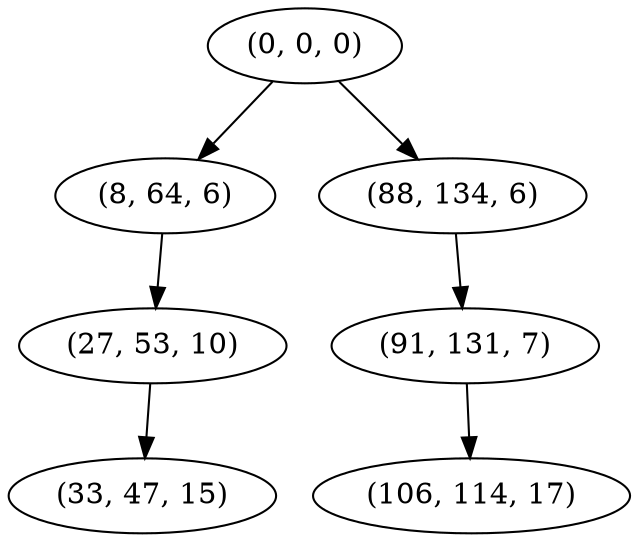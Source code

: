 digraph tree {
    "(0, 0, 0)";
    "(8, 64, 6)";
    "(27, 53, 10)";
    "(33, 47, 15)";
    "(88, 134, 6)";
    "(91, 131, 7)";
    "(106, 114, 17)";
    "(0, 0, 0)" -> "(8, 64, 6)";
    "(0, 0, 0)" -> "(88, 134, 6)";
    "(8, 64, 6)" -> "(27, 53, 10)";
    "(27, 53, 10)" -> "(33, 47, 15)";
    "(88, 134, 6)" -> "(91, 131, 7)";
    "(91, 131, 7)" -> "(106, 114, 17)";
}
